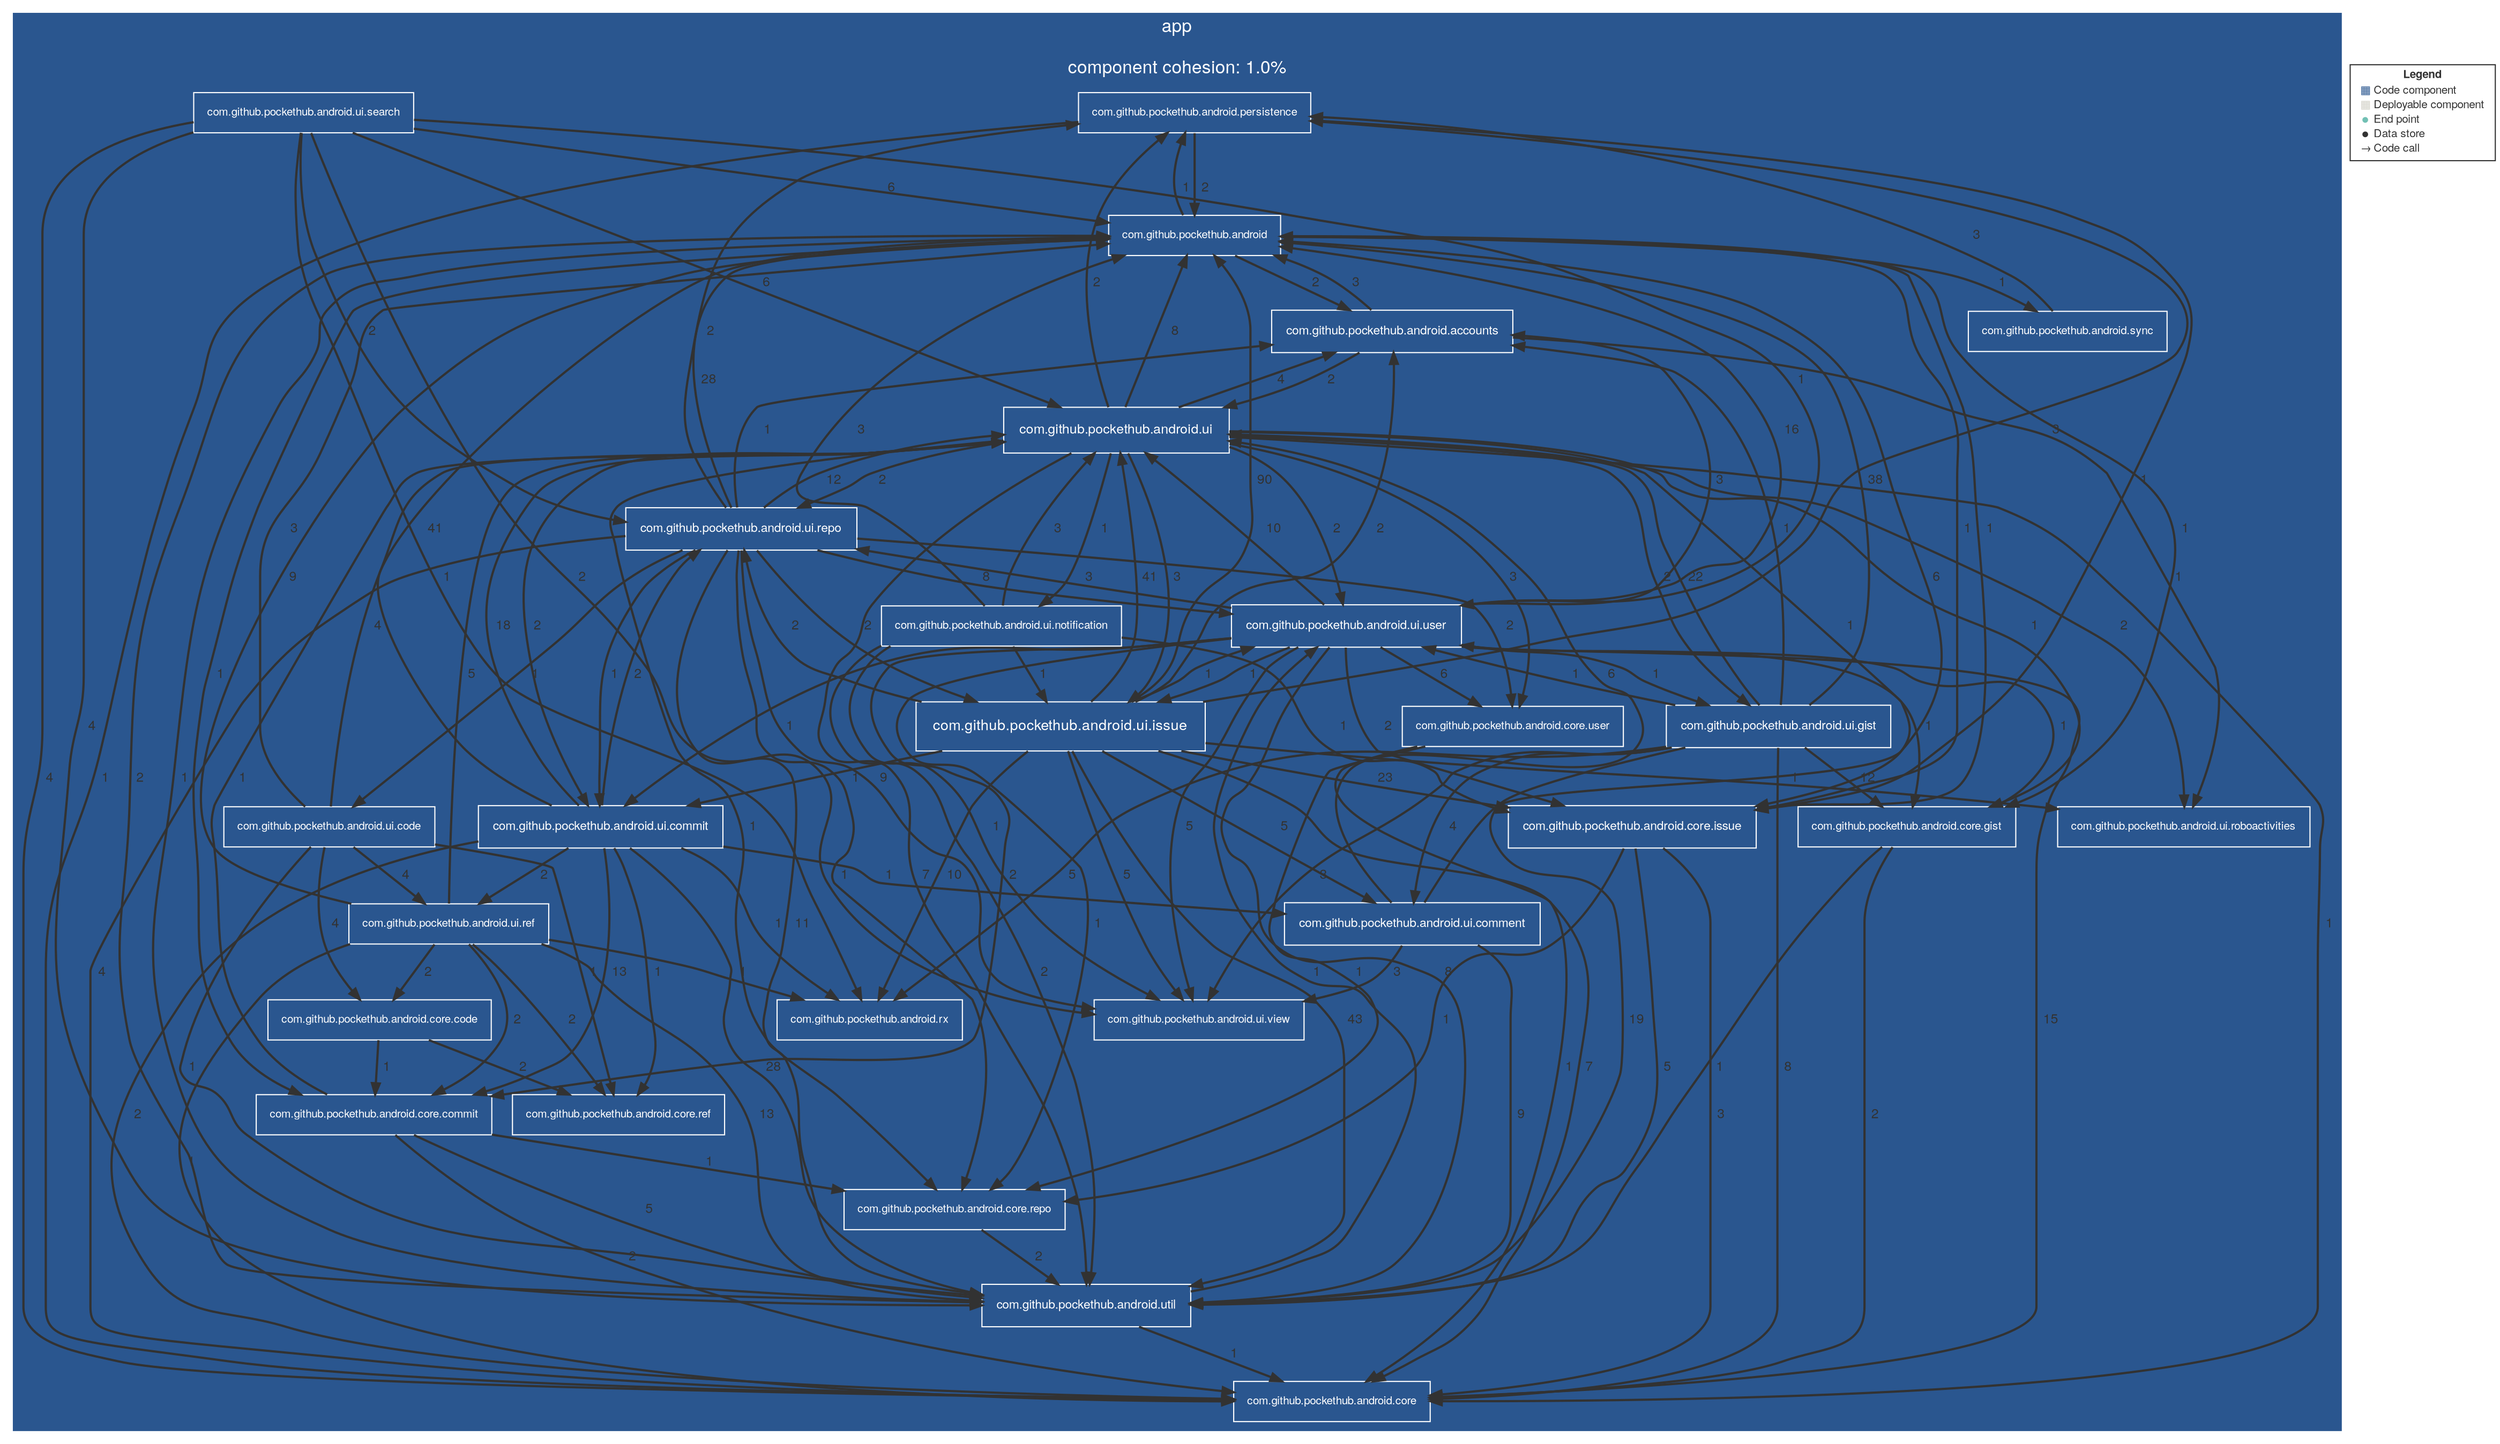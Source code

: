 digraph "Graph" {
compound=true
rankdir=TD
subgraph "cluster-app" {
style="filled"
color="#2A568F"
fontname="Helvetica Neue"
fontsize="16"
fontcolor="#FFFFFF"
label="app

component cohesion: 1.0%"
"com.github.pockethub.android.persistence@app" [ shape="box" style="filled" fillcolor="#2A568F" penwidth="1" color="#FFFFFF" fontname="Helvetica Neue" fontcolor="#FFFFFF" fontsize="10" margin="0.16" label="com.github.pockethub.android.persistence" ]
"com.github.pockethub.android.ui.gist@app" [ shape="box" style="filled" fillcolor="#2A568F" penwidth="1" color="#FFFFFF" fontname="Helvetica Neue" fontcolor="#FFFFFF" fontsize="11" margin="0.176" label="com.github.pockethub.android.ui.gist" ]
"com.github.pockethub.android.core.gist@app" [ shape="box" style="filled" fillcolor="#2A568F" penwidth="1" color="#FFFFFF" fontname="Helvetica Neue" fontcolor="#FFFFFF" fontsize="10" margin="0.16" label="com.github.pockethub.android.core.gist" ]
"com.github.pockethub.android.ui.user@app" [ shape="box" style="filled" fillcolor="#2A568F" penwidth="1" color="#FFFFFF" fontname="Helvetica Neue" fontcolor="#FFFFFF" fontsize="11" margin="0.176" label="com.github.pockethub.android.ui.user" ]
"com.github.pockethub.android.util@app" [ shape="box" style="filled" fillcolor="#2A568F" penwidth="1" color="#FFFFFF" fontname="Helvetica Neue" fontcolor="#FFFFFF" fontsize="11" margin="0.176" label="com.github.pockethub.android.util" ]
"com.github.pockethub.android.core@app" [ shape="box" style="filled" fillcolor="#2A568F" penwidth="1" color="#FFFFFF" fontname="Helvetica Neue" fontcolor="#FFFFFF" fontsize="10" margin="0.16" label="com.github.pockethub.android.core" ]
"com.github.pockethub.android.core.repo@app" [ shape="box" style="filled" fillcolor="#2A568F" penwidth="1" color="#FFFFFF" fontname="Helvetica Neue" fontcolor="#FFFFFF" fontsize="10" margin="0.16" label="com.github.pockethub.android.core.repo" ]
"com.github.pockethub.android.core.ref@app" [ shape="box" style="filled" fillcolor="#2A568F" penwidth="1" color="#FFFFFF" fontname="Helvetica Neue" fontcolor="#FFFFFF" fontsize="10" margin="0.16" label="com.github.pockethub.android.core.ref" ]
"com.github.pockethub.android.core.user@app" [ shape="box" style="filled" fillcolor="#2A568F" penwidth="1" color="#FFFFFF" fontname="Helvetica Neue" fontcolor="#FFFFFF" fontsize="10" margin="0.16" label="com.github.pockethub.android.core.user" ]
"com.github.pockethub.android.ui.code@app" [ shape="box" style="filled" fillcolor="#2A568F" penwidth="1" color="#FFFFFF" fontname="Helvetica Neue" fontcolor="#FFFFFF" fontsize="10" margin="0.16" label="com.github.pockethub.android.ui.code" ]
"com.github.pockethub.android@app" [ shape="box" style="filled" fillcolor="#2A568F" penwidth="1" color="#FFFFFF" fontname="Helvetica Neue" fontcolor="#FFFFFF" fontsize="10" margin="0.16" label="com.github.pockethub.android" ]
"com.github.pockethub.android.rx@app" [ shape="box" style="filled" fillcolor="#2A568F" penwidth="1" color="#FFFFFF" fontname="Helvetica Neue" fontcolor="#FFFFFF" fontsize="10" margin="0.16" label="com.github.pockethub.android.rx" ]
"com.github.pockethub.android.ui.ref@app" [ shape="box" style="filled" fillcolor="#2A568F" penwidth="1" color="#FFFFFF" fontname="Helvetica Neue" fontcolor="#FFFFFF" fontsize="10" margin="0.16" label="com.github.pockethub.android.ui.ref" ]
"com.github.pockethub.android.ui@app" [ shape="box" style="filled" fillcolor="#2A568F" penwidth="1" color="#FFFFFF" fontname="Helvetica Neue" fontcolor="#FFFFFF" fontsize="12" margin="0.192" label="com.github.pockethub.android.ui" ]
"com.github.pockethub.android.core.issue@app" [ shape="box" style="filled" fillcolor="#2A568F" penwidth="1" color="#FFFFFF" fontname="Helvetica Neue" fontcolor="#FFFFFF" fontsize="11" margin="0.176" label="com.github.pockethub.android.core.issue" ]
"com.github.pockethub.android.ui.search@app" [ shape="box" style="filled" fillcolor="#2A568F" penwidth="1" color="#FFFFFF" fontname="Helvetica Neue" fontcolor="#FFFFFF" fontsize="10" margin="0.16" label="com.github.pockethub.android.ui.search" ]
"com.github.pockethub.android.ui.issue@app" [ shape="box" style="filled" fillcolor="#2A568F" penwidth="1" color="#FFFFFF" fontname="Helvetica Neue" fontcolor="#FFFFFF" fontsize="13" margin="0.20800000000000002" label="com.github.pockethub.android.ui.issue" ]
"com.github.pockethub.android.sync@app" [ shape="box" style="filled" fillcolor="#2A568F" penwidth="1" color="#FFFFFF" fontname="Helvetica Neue" fontcolor="#FFFFFF" fontsize="10" margin="0.16" label="com.github.pockethub.android.sync" ]
"com.github.pockethub.android.ui.commit@app" [ shape="box" style="filled" fillcolor="#2A568F" penwidth="1" color="#FFFFFF" fontname="Helvetica Neue" fontcolor="#FFFFFF" fontsize="11" margin="0.176" label="com.github.pockethub.android.ui.commit" ]
"com.github.pockethub.android.ui.roboactivities@app" [ shape="box" style="filled" fillcolor="#2A568F" penwidth="1" color="#FFFFFF" fontname="Helvetica Neue" fontcolor="#FFFFFF" fontsize="10" margin="0.16" label="com.github.pockethub.android.ui.roboactivities" ]
"com.github.pockethub.android.core.code@app" [ shape="box" style="filled" fillcolor="#2A568F" penwidth="1" color="#FFFFFF" fontname="Helvetica Neue" fontcolor="#FFFFFF" fontsize="10" margin="0.16" label="com.github.pockethub.android.core.code" ]
"com.github.pockethub.android.ui.notification@app" [ shape="box" style="filled" fillcolor="#2A568F" penwidth="1" color="#FFFFFF" fontname="Helvetica Neue" fontcolor="#FFFFFF" fontsize="10" margin="0.16" label="com.github.pockethub.android.ui.notification" ]
"com.github.pockethub.android.ui.repo@app" [ shape="box" style="filled" fillcolor="#2A568F" penwidth="1" color="#FFFFFF" fontname="Helvetica Neue" fontcolor="#FFFFFF" fontsize="11" margin="0.176" label="com.github.pockethub.android.ui.repo" ]
"com.github.pockethub.android.ui.view@app" [ shape="box" style="filled" fillcolor="#2A568F" penwidth="1" color="#FFFFFF" fontname="Helvetica Neue" fontcolor="#FFFFFF" fontsize="10" margin="0.16" label="com.github.pockethub.android.ui.view" ]
"com.github.pockethub.android.ui.comment@app" [ shape="box" style="filled" fillcolor="#2A568F" penwidth="1" color="#FFFFFF" fontname="Helvetica Neue" fontcolor="#FFFFFF" fontsize="11" margin="0.176" label="com.github.pockethub.android.ui.comment" ]
"com.github.pockethub.android.core.commit@app" [ shape="box" style="filled" fillcolor="#2A568F" penwidth="1" color="#FFFFFF" fontname="Helvetica Neue" fontcolor="#FFFFFF" fontsize="10" margin="0.16" label="com.github.pockethub.android.core.commit" ]
"com.github.pockethub.android.accounts@app" [ shape="box" style="filled" fillcolor="#2A568F" penwidth="1" color="#FFFFFF" fontname="Helvetica Neue" fontcolor="#FFFFFF" fontsize="11" margin="0.176" label="com.github.pockethub.android.accounts" ]
}
"com.github.pockethub.android.persistence@app" -> "com.github.pockethub.android.core@app" [ penwidth="2" color="#323232" fontcolor="#323232" fontname="Helvetica Neue" fontsize="12" label="  1" ]
"com.github.pockethub.android.persistence@app" -> "com.github.pockethub.android@app" [ penwidth="2" color="#323232" fontcolor="#323232" fontname="Helvetica Neue" fontsize="12" label="  2" ]
"com.github.pockethub.android.persistence@app" -> "com.github.pockethub.android.core.issue@app" [ penwidth="2" color="#323232" fontcolor="#323232" fontname="Helvetica Neue" fontsize="12" label="  1" ]
"com.github.pockethub.android.ui.gist@app" -> "com.github.pockethub.android.core.gist@app" [ penwidth="2" color="#323232" fontcolor="#323232" fontname="Helvetica Neue" fontsize="12" label="  12" ]
"com.github.pockethub.android.ui.gist@app" -> "com.github.pockethub.android.ui.user@app" [ penwidth="2" color="#323232" fontcolor="#323232" fontname="Helvetica Neue" fontsize="12" label="  1" ]
"com.github.pockethub.android.ui.gist@app" -> "com.github.pockethub.android.util@app" [ penwidth="2" color="#323232" fontcolor="#323232" fontname="Helvetica Neue" fontsize="12" label="  19" ]
"com.github.pockethub.android.ui.gist@app" -> "com.github.pockethub.android.core@app" [ penwidth="2" color="#323232" fontcolor="#323232" fontname="Helvetica Neue" fontsize="12" label="  8" ]
"com.github.pockethub.android.ui.gist@app" -> "com.github.pockethub.android@app" [ penwidth="2" color="#323232" fontcolor="#323232" fontname="Helvetica Neue" fontsize="12" label="  38" ]
"com.github.pockethub.android.ui.gist@app" -> "com.github.pockethub.android.rx@app" [ penwidth="2" color="#323232" fontcolor="#323232" fontname="Helvetica Neue" fontsize="12" label="  5" ]
"com.github.pockethub.android.ui.gist@app" -> "com.github.pockethub.android.ui@app" [ penwidth="2" color="#323232" fontcolor="#323232" fontname="Helvetica Neue" fontsize="12" label="  22" ]
"com.github.pockethub.android.ui.gist@app" -> "com.github.pockethub.android.ui.view@app" [ penwidth="2" color="#323232" fontcolor="#323232" fontname="Helvetica Neue" fontsize="12" label="  3" ]
"com.github.pockethub.android.ui.gist@app" -> "com.github.pockethub.android.ui.comment@app" [ penwidth="2" color="#323232" fontcolor="#323232" fontname="Helvetica Neue" fontsize="12" label="  4" ]
"com.github.pockethub.android.ui.gist@app" -> "com.github.pockethub.android.accounts@app" [ penwidth="2" color="#323232" fontcolor="#323232" fontname="Helvetica Neue" fontsize="12" label="  1" ]
"com.github.pockethub.android.core.gist@app" -> "com.github.pockethub.android.ui.user@app" [ penwidth="2" color="#323232" fontcolor="#323232" fontname="Helvetica Neue" fontsize="12" label="  1" ]
"com.github.pockethub.android.core.gist@app" -> "com.github.pockethub.android.util@app" [ penwidth="2" color="#323232" fontcolor="#323232" fontname="Helvetica Neue" fontsize="12" label="  1" ]
"com.github.pockethub.android.core.gist@app" -> "com.github.pockethub.android.core@app" [ penwidth="2" color="#323232" fontcolor="#323232" fontname="Helvetica Neue" fontsize="12" label="  2" ]
"com.github.pockethub.android.ui.user@app" -> "com.github.pockethub.android.ui.gist@app" [ penwidth="2" color="#323232" fontcolor="#323232" fontname="Helvetica Neue" fontsize="12" label="  1" ]
"com.github.pockethub.android.ui.user@app" -> "com.github.pockethub.android.core.gist@app" [ penwidth="2" color="#323232" fontcolor="#323232" fontname="Helvetica Neue" fontsize="12" label="  1" ]
"com.github.pockethub.android.ui.user@app" -> "com.github.pockethub.android.util@app" [ penwidth="2" color="#323232" fontcolor="#323232" fontname="Helvetica Neue" fontsize="12" label="  8" ]
"com.github.pockethub.android.ui.user@app" -> "com.github.pockethub.android.core@app" [ penwidth="2" color="#323232" fontcolor="#323232" fontname="Helvetica Neue" fontsize="12" label="  15" ]
"com.github.pockethub.android.ui.user@app" -> "com.github.pockethub.android.core.repo@app" [ penwidth="2" color="#323232" fontcolor="#323232" fontname="Helvetica Neue" fontsize="12" label="  1" ]
"com.github.pockethub.android.ui.user@app" -> "com.github.pockethub.android.core.user@app" [ penwidth="2" color="#323232" fontcolor="#323232" fontname="Helvetica Neue" fontsize="12" label="  6" ]
"com.github.pockethub.android.ui.user@app" -> "com.github.pockethub.android@app" [ penwidth="2" color="#323232" fontcolor="#323232" fontname="Helvetica Neue" fontsize="12" label="  16" ]
"com.github.pockethub.android.ui.user@app" -> "com.github.pockethub.android.ui@app" [ penwidth="2" color="#323232" fontcolor="#323232" fontname="Helvetica Neue" fontsize="12" label="  10" ]
"com.github.pockethub.android.ui.user@app" -> "com.github.pockethub.android.core.issue@app" [ penwidth="2" color="#323232" fontcolor="#323232" fontname="Helvetica Neue" fontsize="12" label="  2" ]
"com.github.pockethub.android.ui.user@app" -> "com.github.pockethub.android.ui.issue@app" [ penwidth="2" color="#323232" fontcolor="#323232" fontname="Helvetica Neue" fontsize="12" label="  1" ]
"com.github.pockethub.android.ui.user@app" -> "com.github.pockethub.android.ui.commit@app" [ penwidth="2" color="#323232" fontcolor="#323232" fontname="Helvetica Neue" fontsize="12" label="  1" ]
"com.github.pockethub.android.ui.user@app" -> "com.github.pockethub.android.ui.repo@app" [ penwidth="2" color="#323232" fontcolor="#323232" fontname="Helvetica Neue" fontsize="12" label="  3" ]
"com.github.pockethub.android.ui.user@app" -> "com.github.pockethub.android.ui.view@app" [ penwidth="2" color="#323232" fontcolor="#323232" fontname="Helvetica Neue" fontsize="12" label="  5" ]
"com.github.pockethub.android.ui.user@app" -> "com.github.pockethub.android.core.commit@app" [ penwidth="2" color="#323232" fontcolor="#323232" fontname="Helvetica Neue" fontsize="12" label="  2" ]
"com.github.pockethub.android.ui.user@app" -> "com.github.pockethub.android.accounts@app" [ penwidth="2" color="#323232" fontcolor="#323232" fontname="Helvetica Neue" fontsize="12" label="  3" ]
"com.github.pockethub.android.util@app" -> "com.github.pockethub.android.ui.user@app" [ penwidth="2" color="#323232" fontcolor="#323232" fontname="Helvetica Neue" fontsize="12" label="  1" ]
"com.github.pockethub.android.util@app" -> "com.github.pockethub.android.core@app" [ penwidth="2" color="#323232" fontcolor="#323232" fontname="Helvetica Neue" fontsize="12" label="  1" ]
"com.github.pockethub.android.util@app" -> "com.github.pockethub.android@app" [ penwidth="2" color="#323232" fontcolor="#323232" fontname="Helvetica Neue" fontsize="12" label="  2" ]
"com.github.pockethub.android.core.repo@app" -> "com.github.pockethub.android.util@app" [ penwidth="2" color="#323232" fontcolor="#323232" fontname="Helvetica Neue" fontsize="12" label="  2" ]
"com.github.pockethub.android.core.user@app" -> "com.github.pockethub.android.core@app" [ penwidth="2" color="#323232" fontcolor="#323232" fontname="Helvetica Neue" fontsize="12" label="  1" ]
"com.github.pockethub.android.core.user@app" -> "com.github.pockethub.android.core.repo@app" [ penwidth="2" color="#323232" fontcolor="#323232" fontname="Helvetica Neue" fontsize="12" label="  1" ]
"com.github.pockethub.android.ui.code@app" -> "com.github.pockethub.android.util@app" [ penwidth="2" color="#323232" fontcolor="#323232" fontname="Helvetica Neue" fontsize="12" label="  1" ]
"com.github.pockethub.android.ui.code@app" -> "com.github.pockethub.android.core.ref@app" [ penwidth="2" color="#323232" fontcolor="#323232" fontname="Helvetica Neue" fontsize="12" label="  1" ]
"com.github.pockethub.android.ui.code@app" -> "com.github.pockethub.android@app" [ penwidth="2" color="#323232" fontcolor="#323232" fontname="Helvetica Neue" fontsize="12" label="  3" ]
"com.github.pockethub.android.ui.code@app" -> "com.github.pockethub.android.ui.ref@app" [ penwidth="2" color="#323232" fontcolor="#323232" fontname="Helvetica Neue" fontsize="12" label="  4" ]
"com.github.pockethub.android.ui.code@app" -> "com.github.pockethub.android.ui@app" [ penwidth="2" color="#323232" fontcolor="#323232" fontname="Helvetica Neue" fontsize="12" label="  4" ]
"com.github.pockethub.android.ui.code@app" -> "com.github.pockethub.android.core.code@app" [ penwidth="2" color="#323232" fontcolor="#323232" fontname="Helvetica Neue" fontsize="12" label="  4" ]
"com.github.pockethub.android@app" -> "com.github.pockethub.android.persistence@app" [ penwidth="2" color="#323232" fontcolor="#323232" fontname="Helvetica Neue" fontsize="12" label="  1" ]
"com.github.pockethub.android@app" -> "com.github.pockethub.android.core.gist@app" [ penwidth="2" color="#323232" fontcolor="#323232" fontname="Helvetica Neue" fontsize="12" label="  1" ]
"com.github.pockethub.android@app" -> "com.github.pockethub.android.util@app" [ penwidth="2" color="#323232" fontcolor="#323232" fontname="Helvetica Neue" fontsize="12" label="  1" ]
"com.github.pockethub.android@app" -> "com.github.pockethub.android.core.issue@app" [ penwidth="2" color="#323232" fontcolor="#323232" fontname="Helvetica Neue" fontsize="12" label="  1" ]
"com.github.pockethub.android@app" -> "com.github.pockethub.android.sync@app" [ penwidth="2" color="#323232" fontcolor="#323232" fontname="Helvetica Neue" fontsize="12" label="  1" ]
"com.github.pockethub.android@app" -> "com.github.pockethub.android.core.commit@app" [ penwidth="2" color="#323232" fontcolor="#323232" fontname="Helvetica Neue" fontsize="12" label="  1" ]
"com.github.pockethub.android@app" -> "com.github.pockethub.android.accounts@app" [ penwidth="2" color="#323232" fontcolor="#323232" fontname="Helvetica Neue" fontsize="12" label="  2" ]
"com.github.pockethub.android.ui.ref@app" -> "com.github.pockethub.android.util@app" [ penwidth="2" color="#323232" fontcolor="#323232" fontname="Helvetica Neue" fontsize="12" label="  13" ]
"com.github.pockethub.android.ui.ref@app" -> "com.github.pockethub.android.core@app" [ penwidth="2" color="#323232" fontcolor="#323232" fontname="Helvetica Neue" fontsize="12" label="  1" ]
"com.github.pockethub.android.ui.ref@app" -> "com.github.pockethub.android.core.ref@app" [ penwidth="2" color="#323232" fontcolor="#323232" fontname="Helvetica Neue" fontsize="12" label="  2" ]
"com.github.pockethub.android.ui.ref@app" -> "com.github.pockethub.android@app" [ penwidth="2" color="#323232" fontcolor="#323232" fontname="Helvetica Neue" fontsize="12" label="  9" ]
"com.github.pockethub.android.ui.ref@app" -> "com.github.pockethub.android.rx@app" [ penwidth="2" color="#323232" fontcolor="#323232" fontname="Helvetica Neue" fontsize="12" label="  1" ]
"com.github.pockethub.android.ui.ref@app" -> "com.github.pockethub.android.ui@app" [ penwidth="2" color="#323232" fontcolor="#323232" fontname="Helvetica Neue" fontsize="12" label="  5" ]
"com.github.pockethub.android.ui.ref@app" -> "com.github.pockethub.android.core.code@app" [ penwidth="2" color="#323232" fontcolor="#323232" fontname="Helvetica Neue" fontsize="12" label="  2" ]
"com.github.pockethub.android.ui.ref@app" -> "com.github.pockethub.android.core.commit@app" [ penwidth="2" color="#323232" fontcolor="#323232" fontname="Helvetica Neue" fontsize="12" label="  2" ]
"com.github.pockethub.android.ui@app" -> "com.github.pockethub.android.persistence@app" [ penwidth="2" color="#323232" fontcolor="#323232" fontname="Helvetica Neue" fontsize="12" label="  2" ]
"com.github.pockethub.android.ui@app" -> "com.github.pockethub.android.ui.gist@app" [ penwidth="2" color="#323232" fontcolor="#323232" fontname="Helvetica Neue" fontsize="12" label="  2" ]
"com.github.pockethub.android.ui@app" -> "com.github.pockethub.android.core.gist@app" [ penwidth="2" color="#323232" fontcolor="#323232" fontname="Helvetica Neue" fontsize="12" label="  1" ]
"com.github.pockethub.android.ui@app" -> "com.github.pockethub.android.ui.user@app" [ penwidth="2" color="#323232" fontcolor="#323232" fontname="Helvetica Neue" fontsize="12" label="  2" ]
"com.github.pockethub.android.ui@app" -> "com.github.pockethub.android.util@app" [ penwidth="2" color="#323232" fontcolor="#323232" fontname="Helvetica Neue" fontsize="12" label="  7" ]
"com.github.pockethub.android.ui@app" -> "com.github.pockethub.android.core@app" [ penwidth="2" color="#323232" fontcolor="#323232" fontname="Helvetica Neue" fontsize="12" label="  1" ]
"com.github.pockethub.android.ui@app" -> "com.github.pockethub.android.core.repo@app" [ penwidth="2" color="#323232" fontcolor="#323232" fontname="Helvetica Neue" fontsize="12" label="  1" ]
"com.github.pockethub.android.ui@app" -> "com.github.pockethub.android.core.user@app" [ penwidth="2" color="#323232" fontcolor="#323232" fontname="Helvetica Neue" fontsize="12" label="  3" ]
"com.github.pockethub.android.ui@app" -> "com.github.pockethub.android@app" [ penwidth="2" color="#323232" fontcolor="#323232" fontname="Helvetica Neue" fontsize="12" label="  8" ]
"com.github.pockethub.android.ui@app" -> "com.github.pockethub.android.core.issue@app" [ penwidth="2" color="#323232" fontcolor="#323232" fontname="Helvetica Neue" fontsize="12" label="  1" ]
"com.github.pockethub.android.ui@app" -> "com.github.pockethub.android.ui.issue@app" [ penwidth="2" color="#323232" fontcolor="#323232" fontname="Helvetica Neue" fontsize="12" label="  3" ]
"com.github.pockethub.android.ui@app" -> "com.github.pockethub.android.ui.commit@app" [ penwidth="2" color="#323232" fontcolor="#323232" fontname="Helvetica Neue" fontsize="12" label="  2" ]
"com.github.pockethub.android.ui@app" -> "com.github.pockethub.android.ui.roboactivities@app" [ penwidth="2" color="#323232" fontcolor="#323232" fontname="Helvetica Neue" fontsize="12" label="  2" ]
"com.github.pockethub.android.ui@app" -> "com.github.pockethub.android.ui.notification@app" [ penwidth="2" color="#323232" fontcolor="#323232" fontname="Helvetica Neue" fontsize="12" label="  1" ]
"com.github.pockethub.android.ui@app" -> "com.github.pockethub.android.ui.repo@app" [ penwidth="2" color="#323232" fontcolor="#323232" fontname="Helvetica Neue" fontsize="12" label="  2" ]
"com.github.pockethub.android.ui@app" -> "com.github.pockethub.android.accounts@app" [ penwidth="2" color="#323232" fontcolor="#323232" fontname="Helvetica Neue" fontsize="12" label="  4" ]
"com.github.pockethub.android.core.issue@app" -> "com.github.pockethub.android.util@app" [ penwidth="2" color="#323232" fontcolor="#323232" fontname="Helvetica Neue" fontsize="12" label="  5" ]
"com.github.pockethub.android.core.issue@app" -> "com.github.pockethub.android.core@app" [ penwidth="2" color="#323232" fontcolor="#323232" fontname="Helvetica Neue" fontsize="12" label="  3" ]
"com.github.pockethub.android.core.issue@app" -> "com.github.pockethub.android.core.repo@app" [ penwidth="2" color="#323232" fontcolor="#323232" fontname="Helvetica Neue" fontsize="12" label="  1" ]
"com.github.pockethub.android.core.issue@app" -> "com.github.pockethub.android@app" [ penwidth="2" color="#323232" fontcolor="#323232" fontname="Helvetica Neue" fontsize="12" label="  1" ]
"com.github.pockethub.android.ui.search@app" -> "com.github.pockethub.android.ui.user@app" [ penwidth="2" color="#323232" fontcolor="#323232" fontname="Helvetica Neue" fontsize="12" label="  1" ]
"com.github.pockethub.android.ui.search@app" -> "com.github.pockethub.android.util@app" [ penwidth="2" color="#323232" fontcolor="#323232" fontname="Helvetica Neue" fontsize="12" label="  4" ]
"com.github.pockethub.android.ui.search@app" -> "com.github.pockethub.android.core@app" [ penwidth="2" color="#323232" fontcolor="#323232" fontname="Helvetica Neue" fontsize="12" label="  4" ]
"com.github.pockethub.android.ui.search@app" -> "com.github.pockethub.android@app" [ penwidth="2" color="#323232" fontcolor="#323232" fontname="Helvetica Neue" fontsize="12" label="  6" ]
"com.github.pockethub.android.ui.search@app" -> "com.github.pockethub.android.rx@app" [ penwidth="2" color="#323232" fontcolor="#323232" fontname="Helvetica Neue" fontsize="12" label="  1" ]
"com.github.pockethub.android.ui.search@app" -> "com.github.pockethub.android.ui@app" [ penwidth="2" color="#323232" fontcolor="#323232" fontname="Helvetica Neue" fontsize="12" label="  6" ]
"com.github.pockethub.android.ui.search@app" -> "com.github.pockethub.android.ui.repo@app" [ penwidth="2" color="#323232" fontcolor="#323232" fontname="Helvetica Neue" fontsize="12" label="  2" ]
"com.github.pockethub.android.ui.search@app" -> "com.github.pockethub.android.ui.view@app" [ penwidth="2" color="#323232" fontcolor="#323232" fontname="Helvetica Neue" fontsize="12" label="  2" ]
"com.github.pockethub.android.ui.issue@app" -> "com.github.pockethub.android.persistence@app" [ penwidth="2" color="#323232" fontcolor="#323232" fontname="Helvetica Neue" fontsize="12" label="  3" ]
"com.github.pockethub.android.ui.issue@app" -> "com.github.pockethub.android.ui.user@app" [ penwidth="2" color="#323232" fontcolor="#323232" fontname="Helvetica Neue" fontsize="12" label="  1" ]
"com.github.pockethub.android.ui.issue@app" -> "com.github.pockethub.android.util@app" [ penwidth="2" color="#323232" fontcolor="#323232" fontname="Helvetica Neue" fontsize="12" label="  43" ]
"com.github.pockethub.android.ui.issue@app" -> "com.github.pockethub.android.core@app" [ penwidth="2" color="#323232" fontcolor="#323232" fontname="Helvetica Neue" fontsize="12" label="  7" ]
"com.github.pockethub.android.ui.issue@app" -> "com.github.pockethub.android@app" [ penwidth="2" color="#323232" fontcolor="#323232" fontname="Helvetica Neue" fontsize="12" label="  90" ]
"com.github.pockethub.android.ui.issue@app" -> "com.github.pockethub.android.rx@app" [ penwidth="2" color="#323232" fontcolor="#323232" fontname="Helvetica Neue" fontsize="12" label="  10" ]
"com.github.pockethub.android.ui.issue@app" -> "com.github.pockethub.android.ui@app" [ penwidth="2" color="#323232" fontcolor="#323232" fontname="Helvetica Neue" fontsize="12" label="  41" ]
"com.github.pockethub.android.ui.issue@app" -> "com.github.pockethub.android.core.issue@app" [ penwidth="2" color="#323232" fontcolor="#323232" fontname="Helvetica Neue" fontsize="12" label="  23" ]
"com.github.pockethub.android.ui.issue@app" -> "com.github.pockethub.android.ui.commit@app" [ penwidth="2" color="#323232" fontcolor="#323232" fontname="Helvetica Neue" fontsize="12" label="  1" ]
"com.github.pockethub.android.ui.issue@app" -> "com.github.pockethub.android.ui.roboactivities@app" [ penwidth="2" color="#323232" fontcolor="#323232" fontname="Helvetica Neue" fontsize="12" label="  1" ]
"com.github.pockethub.android.ui.issue@app" -> "com.github.pockethub.android.ui.repo@app" [ penwidth="2" color="#323232" fontcolor="#323232" fontname="Helvetica Neue" fontsize="12" label="  2" ]
"com.github.pockethub.android.ui.issue@app" -> "com.github.pockethub.android.ui.view@app" [ penwidth="2" color="#323232" fontcolor="#323232" fontname="Helvetica Neue" fontsize="12" label="  5" ]
"com.github.pockethub.android.ui.issue@app" -> "com.github.pockethub.android.ui.comment@app" [ penwidth="2" color="#323232" fontcolor="#323232" fontname="Helvetica Neue" fontsize="12" label="  5" ]
"com.github.pockethub.android.ui.issue@app" -> "com.github.pockethub.android.accounts@app" [ penwidth="2" color="#323232" fontcolor="#323232" fontname="Helvetica Neue" fontsize="12" label="  2" ]
"com.github.pockethub.android.sync@app" -> "com.github.pockethub.android.persistence@app" [ penwidth="2" color="#323232" fontcolor="#323232" fontname="Helvetica Neue" fontsize="12" label="  3" ]
"com.github.pockethub.android.ui.commit@app" -> "com.github.pockethub.android.util@app" [ penwidth="2" color="#323232" fontcolor="#323232" fontname="Helvetica Neue" fontsize="12" label="  28" ]
"com.github.pockethub.android.ui.commit@app" -> "com.github.pockethub.android.core@app" [ penwidth="2" color="#323232" fontcolor="#323232" fontname="Helvetica Neue" fontsize="12" label="  2" ]
"com.github.pockethub.android.ui.commit@app" -> "com.github.pockethub.android.core.ref@app" [ penwidth="2" color="#323232" fontcolor="#323232" fontname="Helvetica Neue" fontsize="12" label="  1" ]
"com.github.pockethub.android.ui.commit@app" -> "com.github.pockethub.android@app" [ penwidth="2" color="#323232" fontcolor="#323232" fontname="Helvetica Neue" fontsize="12" label="  41" ]
"com.github.pockethub.android.ui.commit@app" -> "com.github.pockethub.android.rx@app" [ penwidth="2" color="#323232" fontcolor="#323232" fontname="Helvetica Neue" fontsize="12" label="  1" ]
"com.github.pockethub.android.ui.commit@app" -> "com.github.pockethub.android.ui.ref@app" [ penwidth="2" color="#323232" fontcolor="#323232" fontname="Helvetica Neue" fontsize="12" label="  2" ]
"com.github.pockethub.android.ui.commit@app" -> "com.github.pockethub.android.ui@app" [ penwidth="2" color="#323232" fontcolor="#323232" fontname="Helvetica Neue" fontsize="12" label="  18" ]
"com.github.pockethub.android.ui.commit@app" -> "com.github.pockethub.android.ui.repo@app" [ penwidth="2" color="#323232" fontcolor="#323232" fontname="Helvetica Neue" fontsize="12" label="  2" ]
"com.github.pockethub.android.ui.commit@app" -> "com.github.pockethub.android.ui.comment@app" [ penwidth="2" color="#323232" fontcolor="#323232" fontname="Helvetica Neue" fontsize="12" label="  1" ]
"com.github.pockethub.android.ui.commit@app" -> "com.github.pockethub.android.core.commit@app" [ penwidth="2" color="#323232" fontcolor="#323232" fontname="Helvetica Neue" fontsize="12" label="  13" ]
"com.github.pockethub.android.core.code@app" -> "com.github.pockethub.android.core.ref@app" [ penwidth="2" color="#323232" fontcolor="#323232" fontname="Helvetica Neue" fontsize="12" label="  2" ]
"com.github.pockethub.android.core.code@app" -> "com.github.pockethub.android.core.commit@app" [ penwidth="2" color="#323232" fontcolor="#323232" fontname="Helvetica Neue" fontsize="12" label="  1" ]
"com.github.pockethub.android.ui.notification@app" -> "com.github.pockethub.android.util@app" [ penwidth="2" color="#323232" fontcolor="#323232" fontname="Helvetica Neue" fontsize="12" label="  2" ]
"com.github.pockethub.android.ui.notification@app" -> "com.github.pockethub.android@app" [ penwidth="2" color="#323232" fontcolor="#323232" fontname="Helvetica Neue" fontsize="12" label="  3" ]
"com.github.pockethub.android.ui.notification@app" -> "com.github.pockethub.android.ui@app" [ penwidth="2" color="#323232" fontcolor="#323232" fontname="Helvetica Neue" fontsize="12" label="  3" ]
"com.github.pockethub.android.ui.notification@app" -> "com.github.pockethub.android.core.issue@app" [ penwidth="2" color="#323232" fontcolor="#323232" fontname="Helvetica Neue" fontsize="12" label="  1" ]
"com.github.pockethub.android.ui.notification@app" -> "com.github.pockethub.android.ui.issue@app" [ penwidth="2" color="#323232" fontcolor="#323232" fontname="Helvetica Neue" fontsize="12" label="  1" ]
"com.github.pockethub.android.ui.notification@app" -> "com.github.pockethub.android.ui.view@app" [ penwidth="2" color="#323232" fontcolor="#323232" fontname="Helvetica Neue" fontsize="12" label="  1" ]
"com.github.pockethub.android.ui.repo@app" -> "com.github.pockethub.android.persistence@app" [ penwidth="2" color="#323232" fontcolor="#323232" fontname="Helvetica Neue" fontsize="12" label="  2" ]
"com.github.pockethub.android.ui.repo@app" -> "com.github.pockethub.android.ui.user@app" [ penwidth="2" color="#323232" fontcolor="#323232" fontname="Helvetica Neue" fontsize="12" label="  8" ]
"com.github.pockethub.android.ui.repo@app" -> "com.github.pockethub.android.util@app" [ penwidth="2" color="#323232" fontcolor="#323232" fontname="Helvetica Neue" fontsize="12" label="  11" ]
"com.github.pockethub.android.ui.repo@app" -> "com.github.pockethub.android.core@app" [ penwidth="2" color="#323232" fontcolor="#323232" fontname="Helvetica Neue" fontsize="12" label="  4" ]
"com.github.pockethub.android.ui.repo@app" -> "com.github.pockethub.android.core.repo@app" [ penwidth="2" color="#323232" fontcolor="#323232" fontname="Helvetica Neue" fontsize="12" label="  1" ]
"com.github.pockethub.android.ui.repo@app" -> "com.github.pockethub.android.core.user@app" [ penwidth="2" color="#323232" fontcolor="#323232" fontname="Helvetica Neue" fontsize="12" label="  2" ]
"com.github.pockethub.android.ui.repo@app" -> "com.github.pockethub.android.ui.code@app" [ penwidth="2" color="#323232" fontcolor="#323232" fontname="Helvetica Neue" fontsize="12" label="  1" ]
"com.github.pockethub.android.ui.repo@app" -> "com.github.pockethub.android@app" [ penwidth="2" color="#323232" fontcolor="#323232" fontname="Helvetica Neue" fontsize="12" label="  28" ]
"com.github.pockethub.android.ui.repo@app" -> "com.github.pockethub.android.ui@app" [ penwidth="2" color="#323232" fontcolor="#323232" fontname="Helvetica Neue" fontsize="12" label="  12" ]
"com.github.pockethub.android.ui.repo@app" -> "com.github.pockethub.android.ui.issue@app" [ penwidth="2" color="#323232" fontcolor="#323232" fontname="Helvetica Neue" fontsize="12" label="  2" ]
"com.github.pockethub.android.ui.repo@app" -> "com.github.pockethub.android.ui.commit@app" [ penwidth="2" color="#323232" fontcolor="#323232" fontname="Helvetica Neue" fontsize="12" label="  1" ]
"com.github.pockethub.android.ui.repo@app" -> "com.github.pockethub.android.ui.view@app" [ penwidth="2" color="#323232" fontcolor="#323232" fontname="Helvetica Neue" fontsize="12" label="  9" ]
"com.github.pockethub.android.ui.repo@app" -> "com.github.pockethub.android.accounts@app" [ penwidth="2" color="#323232" fontcolor="#323232" fontname="Helvetica Neue" fontsize="12" label="  1" ]
"com.github.pockethub.android.ui.comment@app" -> "com.github.pockethub.android.util@app" [ penwidth="2" color="#323232" fontcolor="#323232" fontname="Helvetica Neue" fontsize="12" label="  9" ]
"com.github.pockethub.android.ui.comment@app" -> "com.github.pockethub.android@app" [ penwidth="2" color="#323232" fontcolor="#323232" fontname="Helvetica Neue" fontsize="12" label="  6" ]
"com.github.pockethub.android.ui.comment@app" -> "com.github.pockethub.android.ui@app" [ penwidth="2" color="#323232" fontcolor="#323232" fontname="Helvetica Neue" fontsize="12" label="  6" ]
"com.github.pockethub.android.ui.comment@app" -> "com.github.pockethub.android.ui.view@app" [ penwidth="2" color="#323232" fontcolor="#323232" fontname="Helvetica Neue" fontsize="12" label="  3" ]
"com.github.pockethub.android.core.commit@app" -> "com.github.pockethub.android.util@app" [ penwidth="2" color="#323232" fontcolor="#323232" fontname="Helvetica Neue" fontsize="12" label="  5" ]
"com.github.pockethub.android.core.commit@app" -> "com.github.pockethub.android.core@app" [ penwidth="2" color="#323232" fontcolor="#323232" fontname="Helvetica Neue" fontsize="12" label="  2" ]
"com.github.pockethub.android.core.commit@app" -> "com.github.pockethub.android.core.repo@app" [ penwidth="2" color="#323232" fontcolor="#323232" fontname="Helvetica Neue" fontsize="12" label="  1" ]
"com.github.pockethub.android.core.commit@app" -> "com.github.pockethub.android.ui@app" [ penwidth="2" color="#323232" fontcolor="#323232" fontname="Helvetica Neue" fontsize="12" label="  1" ]
"com.github.pockethub.android.accounts@app" -> "com.github.pockethub.android@app" [ penwidth="2" color="#323232" fontcolor="#323232" fontname="Helvetica Neue" fontsize="12" label="  3" ]
"com.github.pockethub.android.accounts@app" -> "com.github.pockethub.android.ui@app" [ penwidth="2" color="#323232" fontcolor="#323232" fontname="Helvetica Neue" fontsize="12" label="  2" ]
"com.github.pockethub.android.accounts@app" -> "com.github.pockethub.android.ui.roboactivities@app" [ penwidth="2" color="#323232" fontcolor="#323232" fontname="Helvetica Neue" fontsize="12" label="  1" ]
"LEGEND" [ shape="box" style="filled" fillcolor="#FFFFFF" penwidth="1" color="#323232" fontname="Helvetica Neue" fontcolor="#323232" fontsize="10" label=<<TABLE BORDER="0" CELLPADDING="1" CELLSPACING="0">
<TR><TD COLSPAN="2"><B>Legend</B></TD></TR>
<TR><TD><FONT COLOR="#2A568F">&#9638;</FONT></TD><TD ALIGN="left">Code component</TD></TR>
<TR><TD><FONT COLOR="#D2D1C7">&#9638;</FONT></TD><TD ALIGN="left">Deployable component</TD></TR>
<TR><TD><FONT COLOR="#72C0B4">&#9679;</FONT></TD><TD ALIGN="left">End point</TD></TR>
<TR><TD><FONT COLOR="#323232">&#9679;</FONT></TD><TD ALIGN="left">Data store</TD></TR>
<TR><TD><FONT COLOR="#323232">&rarr;</FONT></TD><TD ALIGN="left">Code call</TD></TR>
</TABLE>
>  ]
}
